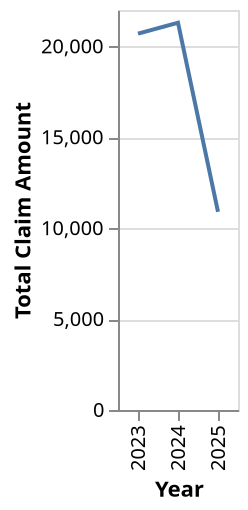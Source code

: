 {
  "$schema": "https://vega.github.io/schema/vega-lite/v5.json",
  "description": "Trend of total mental health claims amount by year.",
  "data": {
    "values": [
      {
        "Year": 2023,
        "TotalClaimAmount": 20700
      },
      {
        "Year": 2024,
        "TotalClaimAmount": 21300
      },
      {
        "Year": 2025,
        "TotalClaimAmount": 10900
      }
    ]
  },
  "mark": "line",
  "encoding": {
    "x": {
      "field": "Year",
      "type": "ordinal",
      "title": "Year"
    },
    "y": {
      "field": "TotalClaimAmount",
      "type": "quantitative",
      "title": "Total Claim Amount"
    }
  }
}